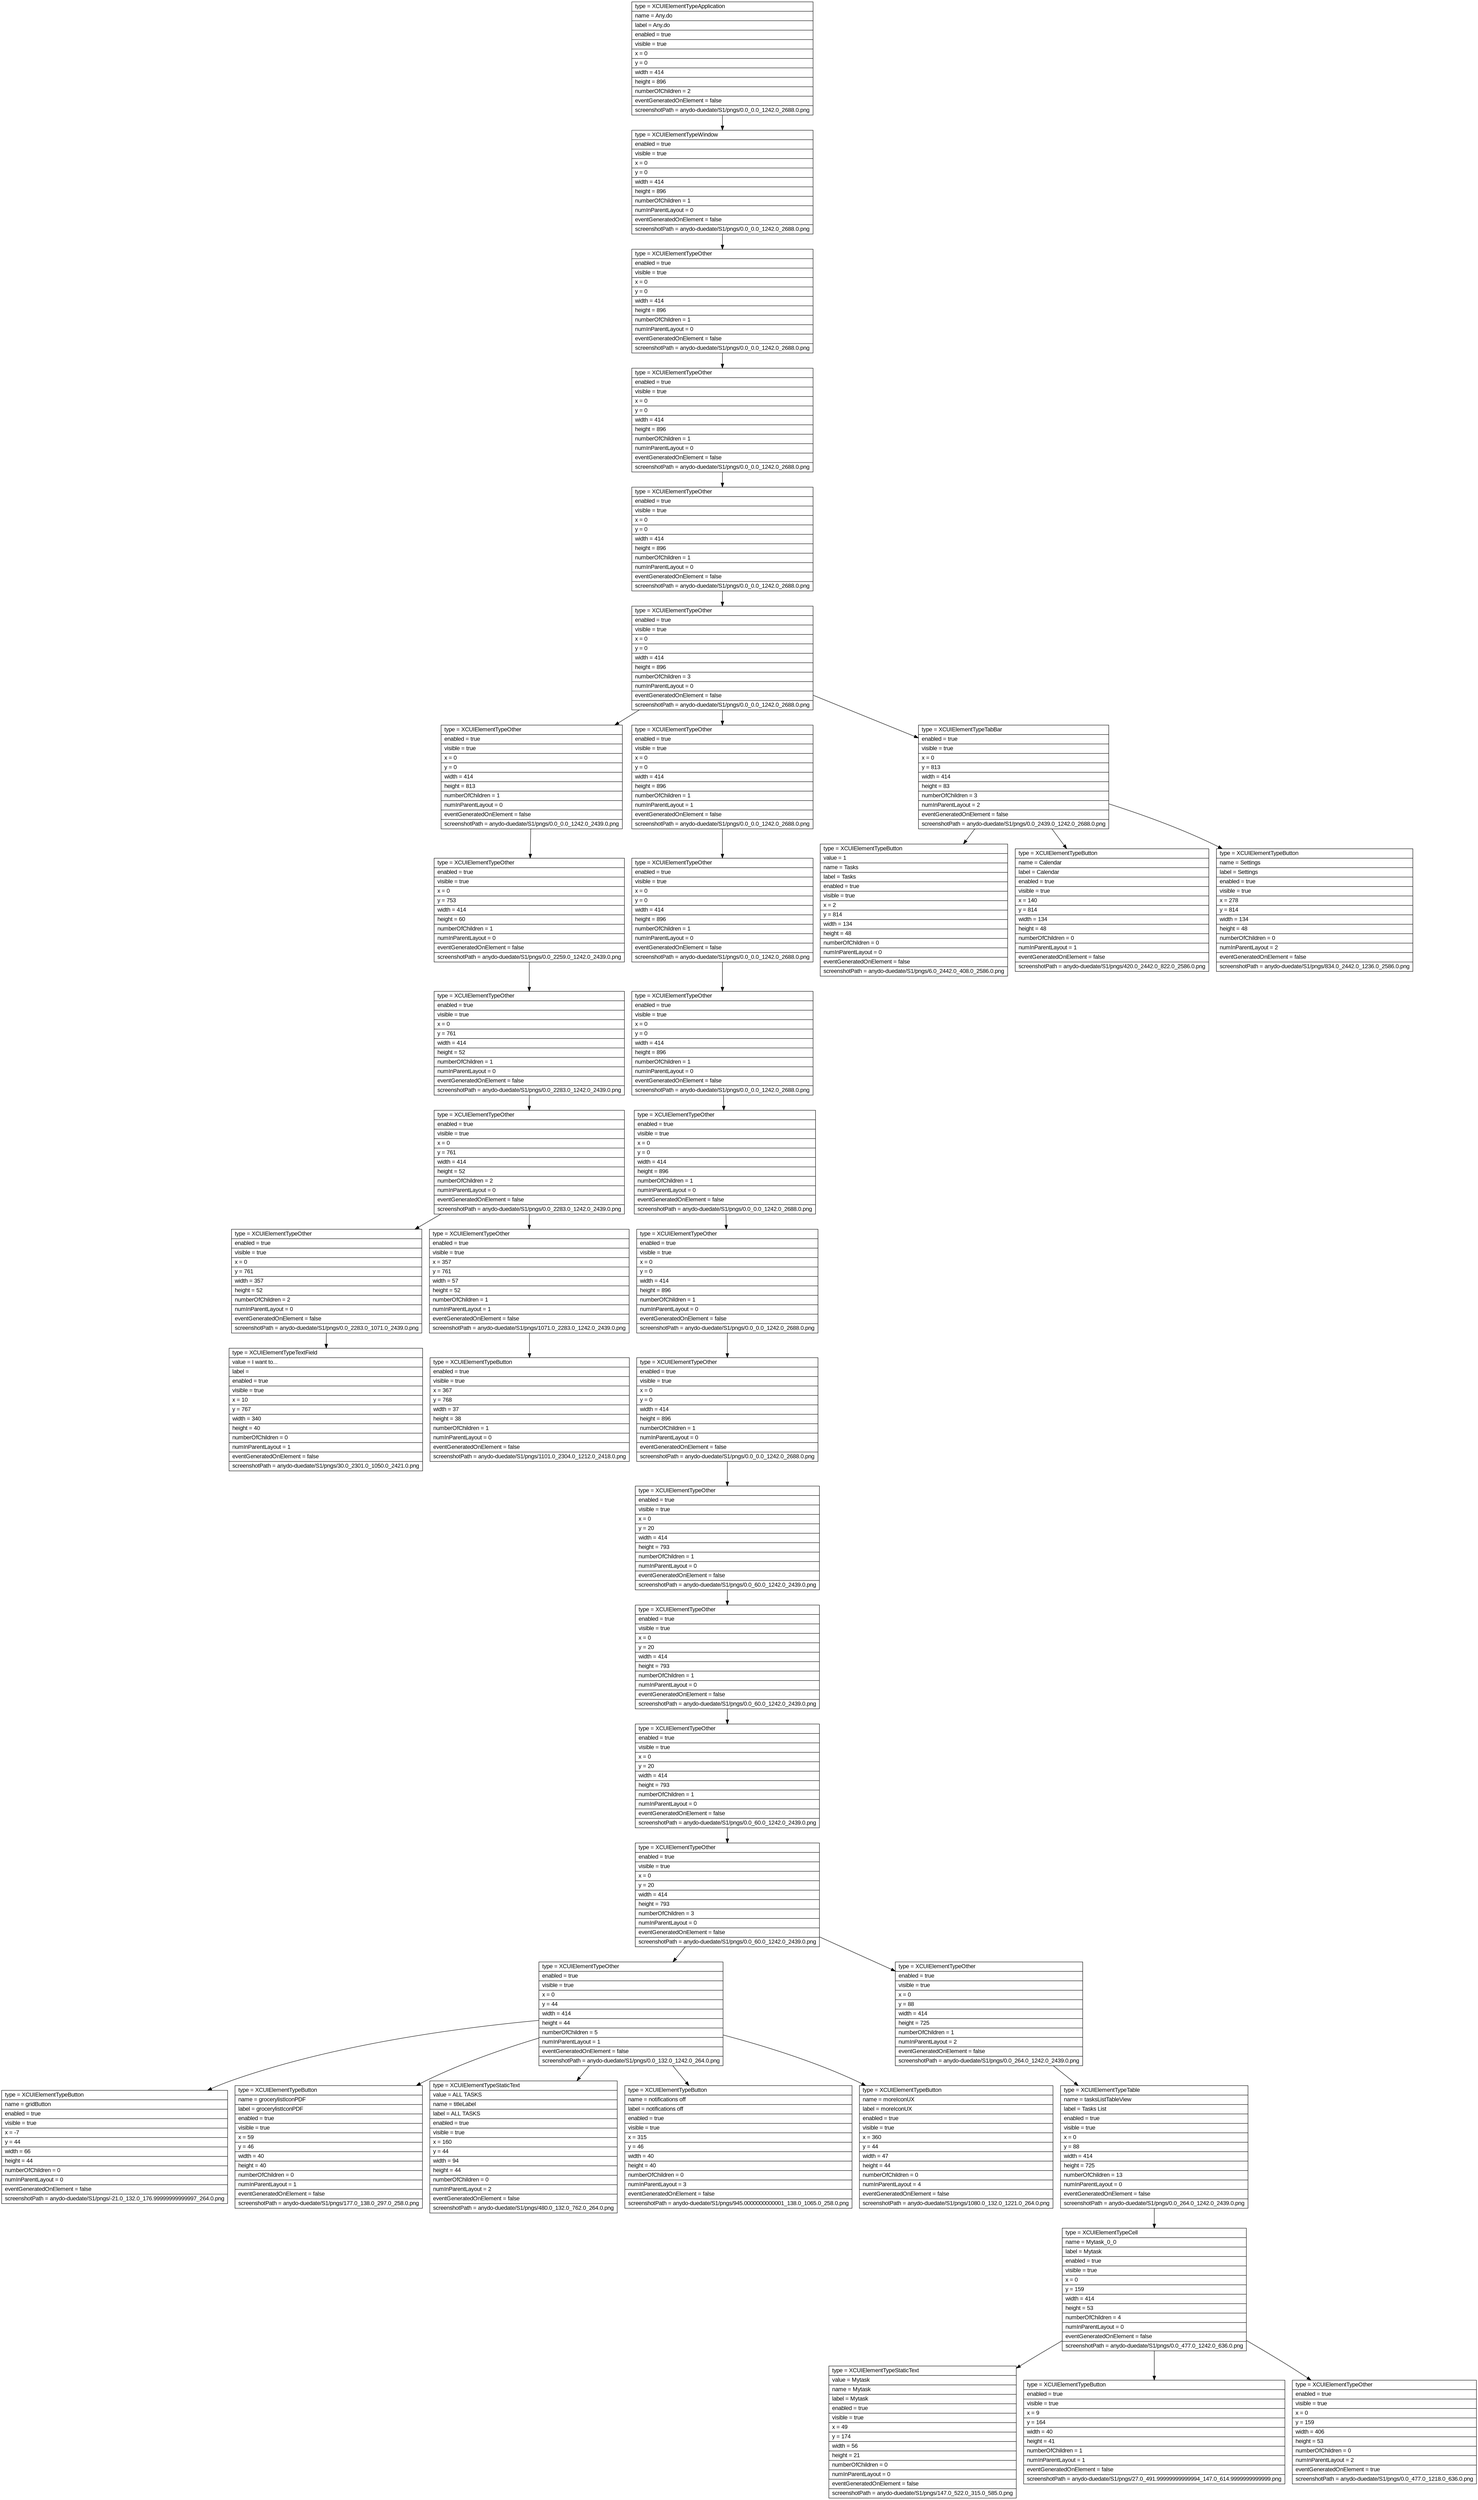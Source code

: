 digraph Layout {

	node [shape=record fontname=Arial];

	0	[label="{type = XCUIElementTypeApplication\l|name = Any.do\l|label = Any.do\l|enabled = true\l|visible = true\l|x = 0\l|y = 0\l|width = 414\l|height = 896\l|numberOfChildren = 2\l|eventGeneratedOnElement = false \l|screenshotPath = anydo-duedate/S1/pngs/0.0_0.0_1242.0_2688.0.png\l}"]
	1	[label="{type = XCUIElementTypeWindow\l|enabled = true\l|visible = true\l|x = 0\l|y = 0\l|width = 414\l|height = 896\l|numberOfChildren = 1\l|numInParentLayout = 0\l|eventGeneratedOnElement = false \l|screenshotPath = anydo-duedate/S1/pngs/0.0_0.0_1242.0_2688.0.png\l}"]
	2	[label="{type = XCUIElementTypeOther\l|enabled = true\l|visible = true\l|x = 0\l|y = 0\l|width = 414\l|height = 896\l|numberOfChildren = 1\l|numInParentLayout = 0\l|eventGeneratedOnElement = false \l|screenshotPath = anydo-duedate/S1/pngs/0.0_0.0_1242.0_2688.0.png\l}"]
	3	[label="{type = XCUIElementTypeOther\l|enabled = true\l|visible = true\l|x = 0\l|y = 0\l|width = 414\l|height = 896\l|numberOfChildren = 1\l|numInParentLayout = 0\l|eventGeneratedOnElement = false \l|screenshotPath = anydo-duedate/S1/pngs/0.0_0.0_1242.0_2688.0.png\l}"]
	4	[label="{type = XCUIElementTypeOther\l|enabled = true\l|visible = true\l|x = 0\l|y = 0\l|width = 414\l|height = 896\l|numberOfChildren = 1\l|numInParentLayout = 0\l|eventGeneratedOnElement = false \l|screenshotPath = anydo-duedate/S1/pngs/0.0_0.0_1242.0_2688.0.png\l}"]
	5	[label="{type = XCUIElementTypeOther\l|enabled = true\l|visible = true\l|x = 0\l|y = 0\l|width = 414\l|height = 896\l|numberOfChildren = 3\l|numInParentLayout = 0\l|eventGeneratedOnElement = false \l|screenshotPath = anydo-duedate/S1/pngs/0.0_0.0_1242.0_2688.0.png\l}"]
	6	[label="{type = XCUIElementTypeOther\l|enabled = true\l|visible = true\l|x = 0\l|y = 0\l|width = 414\l|height = 813\l|numberOfChildren = 1\l|numInParentLayout = 0\l|eventGeneratedOnElement = false \l|screenshotPath = anydo-duedate/S1/pngs/0.0_0.0_1242.0_2439.0.png\l}"]
	7	[label="{type = XCUIElementTypeOther\l|enabled = true\l|visible = true\l|x = 0\l|y = 0\l|width = 414\l|height = 896\l|numberOfChildren = 1\l|numInParentLayout = 1\l|eventGeneratedOnElement = false \l|screenshotPath = anydo-duedate/S1/pngs/0.0_0.0_1242.0_2688.0.png\l}"]
	8	[label="{type = XCUIElementTypeTabBar\l|enabled = true\l|visible = true\l|x = 0\l|y = 813\l|width = 414\l|height = 83\l|numberOfChildren = 3\l|numInParentLayout = 2\l|eventGeneratedOnElement = false \l|screenshotPath = anydo-duedate/S1/pngs/0.0_2439.0_1242.0_2688.0.png\l}"]
	9	[label="{type = XCUIElementTypeOther\l|enabled = true\l|visible = true\l|x = 0\l|y = 753\l|width = 414\l|height = 60\l|numberOfChildren = 1\l|numInParentLayout = 0\l|eventGeneratedOnElement = false \l|screenshotPath = anydo-duedate/S1/pngs/0.0_2259.0_1242.0_2439.0.png\l}"]
	10	[label="{type = XCUIElementTypeOther\l|enabled = true\l|visible = true\l|x = 0\l|y = 0\l|width = 414\l|height = 896\l|numberOfChildren = 1\l|numInParentLayout = 0\l|eventGeneratedOnElement = false \l|screenshotPath = anydo-duedate/S1/pngs/0.0_0.0_1242.0_2688.0.png\l}"]
	11	[label="{type = XCUIElementTypeButton\l|value = 1\l|name = Tasks\l|label = Tasks\l|enabled = true\l|visible = true\l|x = 2\l|y = 814\l|width = 134\l|height = 48\l|numberOfChildren = 0\l|numInParentLayout = 0\l|eventGeneratedOnElement = false \l|screenshotPath = anydo-duedate/S1/pngs/6.0_2442.0_408.0_2586.0.png\l}"]
	12	[label="{type = XCUIElementTypeButton\l|name = Calendar\l|label = Calendar\l|enabled = true\l|visible = true\l|x = 140\l|y = 814\l|width = 134\l|height = 48\l|numberOfChildren = 0\l|numInParentLayout = 1\l|eventGeneratedOnElement = false \l|screenshotPath = anydo-duedate/S1/pngs/420.0_2442.0_822.0_2586.0.png\l}"]
	13	[label="{type = XCUIElementTypeButton\l|name = Settings\l|label = Settings\l|enabled = true\l|visible = true\l|x = 278\l|y = 814\l|width = 134\l|height = 48\l|numberOfChildren = 0\l|numInParentLayout = 2\l|eventGeneratedOnElement = false \l|screenshotPath = anydo-duedate/S1/pngs/834.0_2442.0_1236.0_2586.0.png\l}"]
	14	[label="{type = XCUIElementTypeOther\l|enabled = true\l|visible = true\l|x = 0\l|y = 761\l|width = 414\l|height = 52\l|numberOfChildren = 1\l|numInParentLayout = 0\l|eventGeneratedOnElement = false \l|screenshotPath = anydo-duedate/S1/pngs/0.0_2283.0_1242.0_2439.0.png\l}"]
	15	[label="{type = XCUIElementTypeOther\l|enabled = true\l|visible = true\l|x = 0\l|y = 0\l|width = 414\l|height = 896\l|numberOfChildren = 1\l|numInParentLayout = 0\l|eventGeneratedOnElement = false \l|screenshotPath = anydo-duedate/S1/pngs/0.0_0.0_1242.0_2688.0.png\l}"]
	16	[label="{type = XCUIElementTypeOther\l|enabled = true\l|visible = true\l|x = 0\l|y = 761\l|width = 414\l|height = 52\l|numberOfChildren = 2\l|numInParentLayout = 0\l|eventGeneratedOnElement = false \l|screenshotPath = anydo-duedate/S1/pngs/0.0_2283.0_1242.0_2439.0.png\l}"]
	17	[label="{type = XCUIElementTypeOther\l|enabled = true\l|visible = true\l|x = 0\l|y = 0\l|width = 414\l|height = 896\l|numberOfChildren = 1\l|numInParentLayout = 0\l|eventGeneratedOnElement = false \l|screenshotPath = anydo-duedate/S1/pngs/0.0_0.0_1242.0_2688.0.png\l}"]
	18	[label="{type = XCUIElementTypeOther\l|enabled = true\l|visible = true\l|x = 0\l|y = 761\l|width = 357\l|height = 52\l|numberOfChildren = 2\l|numInParentLayout = 0\l|eventGeneratedOnElement = false \l|screenshotPath = anydo-duedate/S1/pngs/0.0_2283.0_1071.0_2439.0.png\l}"]
	19	[label="{type = XCUIElementTypeOther\l|enabled = true\l|visible = true\l|x = 357\l|y = 761\l|width = 57\l|height = 52\l|numberOfChildren = 1\l|numInParentLayout = 1\l|eventGeneratedOnElement = false \l|screenshotPath = anydo-duedate/S1/pngs/1071.0_2283.0_1242.0_2439.0.png\l}"]
	20	[label="{type = XCUIElementTypeOther\l|enabled = true\l|visible = true\l|x = 0\l|y = 0\l|width = 414\l|height = 896\l|numberOfChildren = 1\l|numInParentLayout = 0\l|eventGeneratedOnElement = false \l|screenshotPath = anydo-duedate/S1/pngs/0.0_0.0_1242.0_2688.0.png\l}"]
	21	[label="{type = XCUIElementTypeTextField\l|value = I want to...\l|label = \l|enabled = true\l|visible = true\l|x = 10\l|y = 767\l|width = 340\l|height = 40\l|numberOfChildren = 0\l|numInParentLayout = 1\l|eventGeneratedOnElement = false \l|screenshotPath = anydo-duedate/S1/pngs/30.0_2301.0_1050.0_2421.0.png\l}"]
	22	[label="{type = XCUIElementTypeButton\l|enabled = true\l|visible = true\l|x = 367\l|y = 768\l|width = 37\l|height = 38\l|numberOfChildren = 1\l|numInParentLayout = 0\l|eventGeneratedOnElement = false \l|screenshotPath = anydo-duedate/S1/pngs/1101.0_2304.0_1212.0_2418.0.png\l}"]
	23	[label="{type = XCUIElementTypeOther\l|enabled = true\l|visible = true\l|x = 0\l|y = 0\l|width = 414\l|height = 896\l|numberOfChildren = 1\l|numInParentLayout = 0\l|eventGeneratedOnElement = false \l|screenshotPath = anydo-duedate/S1/pngs/0.0_0.0_1242.0_2688.0.png\l}"]
	24	[label="{type = XCUIElementTypeOther\l|enabled = true\l|visible = true\l|x = 0\l|y = 20\l|width = 414\l|height = 793\l|numberOfChildren = 1\l|numInParentLayout = 0\l|eventGeneratedOnElement = false \l|screenshotPath = anydo-duedate/S1/pngs/0.0_60.0_1242.0_2439.0.png\l}"]
	25	[label="{type = XCUIElementTypeOther\l|enabled = true\l|visible = true\l|x = 0\l|y = 20\l|width = 414\l|height = 793\l|numberOfChildren = 1\l|numInParentLayout = 0\l|eventGeneratedOnElement = false \l|screenshotPath = anydo-duedate/S1/pngs/0.0_60.0_1242.0_2439.0.png\l}"]
	26	[label="{type = XCUIElementTypeOther\l|enabled = true\l|visible = true\l|x = 0\l|y = 20\l|width = 414\l|height = 793\l|numberOfChildren = 1\l|numInParentLayout = 0\l|eventGeneratedOnElement = false \l|screenshotPath = anydo-duedate/S1/pngs/0.0_60.0_1242.0_2439.0.png\l}"]
	27	[label="{type = XCUIElementTypeOther\l|enabled = true\l|visible = true\l|x = 0\l|y = 20\l|width = 414\l|height = 793\l|numberOfChildren = 3\l|numInParentLayout = 0\l|eventGeneratedOnElement = false \l|screenshotPath = anydo-duedate/S1/pngs/0.0_60.0_1242.0_2439.0.png\l}"]
	28	[label="{type = XCUIElementTypeOther\l|enabled = true\l|visible = true\l|x = 0\l|y = 44\l|width = 414\l|height = 44\l|numberOfChildren = 5\l|numInParentLayout = 1\l|eventGeneratedOnElement = false \l|screenshotPath = anydo-duedate/S1/pngs/0.0_132.0_1242.0_264.0.png\l}"]
	29	[label="{type = XCUIElementTypeOther\l|enabled = true\l|visible = true\l|x = 0\l|y = 88\l|width = 414\l|height = 725\l|numberOfChildren = 1\l|numInParentLayout = 2\l|eventGeneratedOnElement = false \l|screenshotPath = anydo-duedate/S1/pngs/0.0_264.0_1242.0_2439.0.png\l}"]
	30	[label="{type = XCUIElementTypeButton\l|name = gridButton\l|enabled = true\l|visible = true\l|x = -7\l|y = 44\l|width = 66\l|height = 44\l|numberOfChildren = 0\l|numInParentLayout = 0\l|eventGeneratedOnElement = false \l|screenshotPath = anydo-duedate/S1/pngs/-21.0_132.0_176.99999999999997_264.0.png\l}"]
	31	[label="{type = XCUIElementTypeButton\l|name = grocerylistIconPDF\l|label = grocerylistIconPDF\l|enabled = true\l|visible = true\l|x = 59\l|y = 46\l|width = 40\l|height = 40\l|numberOfChildren = 0\l|numInParentLayout = 1\l|eventGeneratedOnElement = false \l|screenshotPath = anydo-duedate/S1/pngs/177.0_138.0_297.0_258.0.png\l}"]
	32	[label="{type = XCUIElementTypeStaticText\l|value = ALL TASKS\l|name = titleLabel\l|label = ALL TASKS\l|enabled = true\l|visible = true\l|x = 160\l|y = 44\l|width = 94\l|height = 44\l|numberOfChildren = 0\l|numInParentLayout = 2\l|eventGeneratedOnElement = false \l|screenshotPath = anydo-duedate/S1/pngs/480.0_132.0_762.0_264.0.png\l}"]
	33	[label="{type = XCUIElementTypeButton\l|name = notifications off\l|label = notifications off\l|enabled = true\l|visible = true\l|x = 315\l|y = 46\l|width = 40\l|height = 40\l|numberOfChildren = 0\l|numInParentLayout = 3\l|eventGeneratedOnElement = false \l|screenshotPath = anydo-duedate/S1/pngs/945.0000000000001_138.0_1065.0_258.0.png\l}"]
	34	[label="{type = XCUIElementTypeButton\l|name = moreIconUX\l|label = moreIconUX\l|enabled = true\l|visible = true\l|x = 360\l|y = 44\l|width = 47\l|height = 44\l|numberOfChildren = 0\l|numInParentLayout = 4\l|eventGeneratedOnElement = false \l|screenshotPath = anydo-duedate/S1/pngs/1080.0_132.0_1221.0_264.0.png\l}"]
	35	[label="{type = XCUIElementTypeTable\l|name = tasksListTableView\l|label = Tasks List\l|enabled = true\l|visible = true\l|x = 0\l|y = 88\l|width = 414\l|height = 725\l|numberOfChildren = 13\l|numInParentLayout = 0\l|eventGeneratedOnElement = false \l|screenshotPath = anydo-duedate/S1/pngs/0.0_264.0_1242.0_2439.0.png\l}"]
	36	[label="{type = XCUIElementTypeCell\l|name = Mytask_0_0\l|label = Mytask\l|enabled = true\l|visible = true\l|x = 0\l|y = 159\l|width = 414\l|height = 53\l|numberOfChildren = 4\l|numInParentLayout = 0\l|eventGeneratedOnElement = false \l|screenshotPath = anydo-duedate/S1/pngs/0.0_477.0_1242.0_636.0.png\l}"]
	37	[label="{type = XCUIElementTypeStaticText\l|value = Mytask\l|name = Mytask\l|label = Mytask\l|enabled = true\l|visible = true\l|x = 49\l|y = 174\l|width = 56\l|height = 21\l|numberOfChildren = 0\l|numInParentLayout = 0\l|eventGeneratedOnElement = false \l|screenshotPath = anydo-duedate/S1/pngs/147.0_522.0_315.0_585.0.png\l}"]
	38	[label="{type = XCUIElementTypeButton\l|enabled = true\l|visible = true\l|x = 9\l|y = 164\l|width = 40\l|height = 41\l|numberOfChildren = 1\l|numInParentLayout = 1\l|eventGeneratedOnElement = false \l|screenshotPath = anydo-duedate/S1/pngs/27.0_491.99999999999994_147.0_614.9999999999999.png\l}"]
	39	[label="{type = XCUIElementTypeOther\l|enabled = true\l|visible = true\l|x = 0\l|y = 159\l|width = 406\l|height = 53\l|numberOfChildren = 0\l|numInParentLayout = 2\l|eventGeneratedOnElement = true \l|screenshotPath = anydo-duedate/S1/pngs/0.0_477.0_1218.0_636.0.png\l}"]


	0 -> 1
	1 -> 2
	2 -> 3
	3 -> 4
	4 -> 5
	5 -> 6
	5 -> 7
	5 -> 8
	6 -> 9
	7 -> 10
	8 -> 11
	8 -> 12
	8 -> 13
	9 -> 14
	10 -> 15
	14 -> 16
	15 -> 17
	16 -> 18
	16 -> 19
	17 -> 20
	18 -> 21
	19 -> 22
	20 -> 23
	23 -> 24
	24 -> 25
	25 -> 26
	26 -> 27
	27 -> 28
	27 -> 29
	28 -> 30
	28 -> 31
	28 -> 32
	28 -> 33
	28 -> 34
	29 -> 35
	35 -> 36
	36 -> 37
	36 -> 38
	36 -> 39


}
